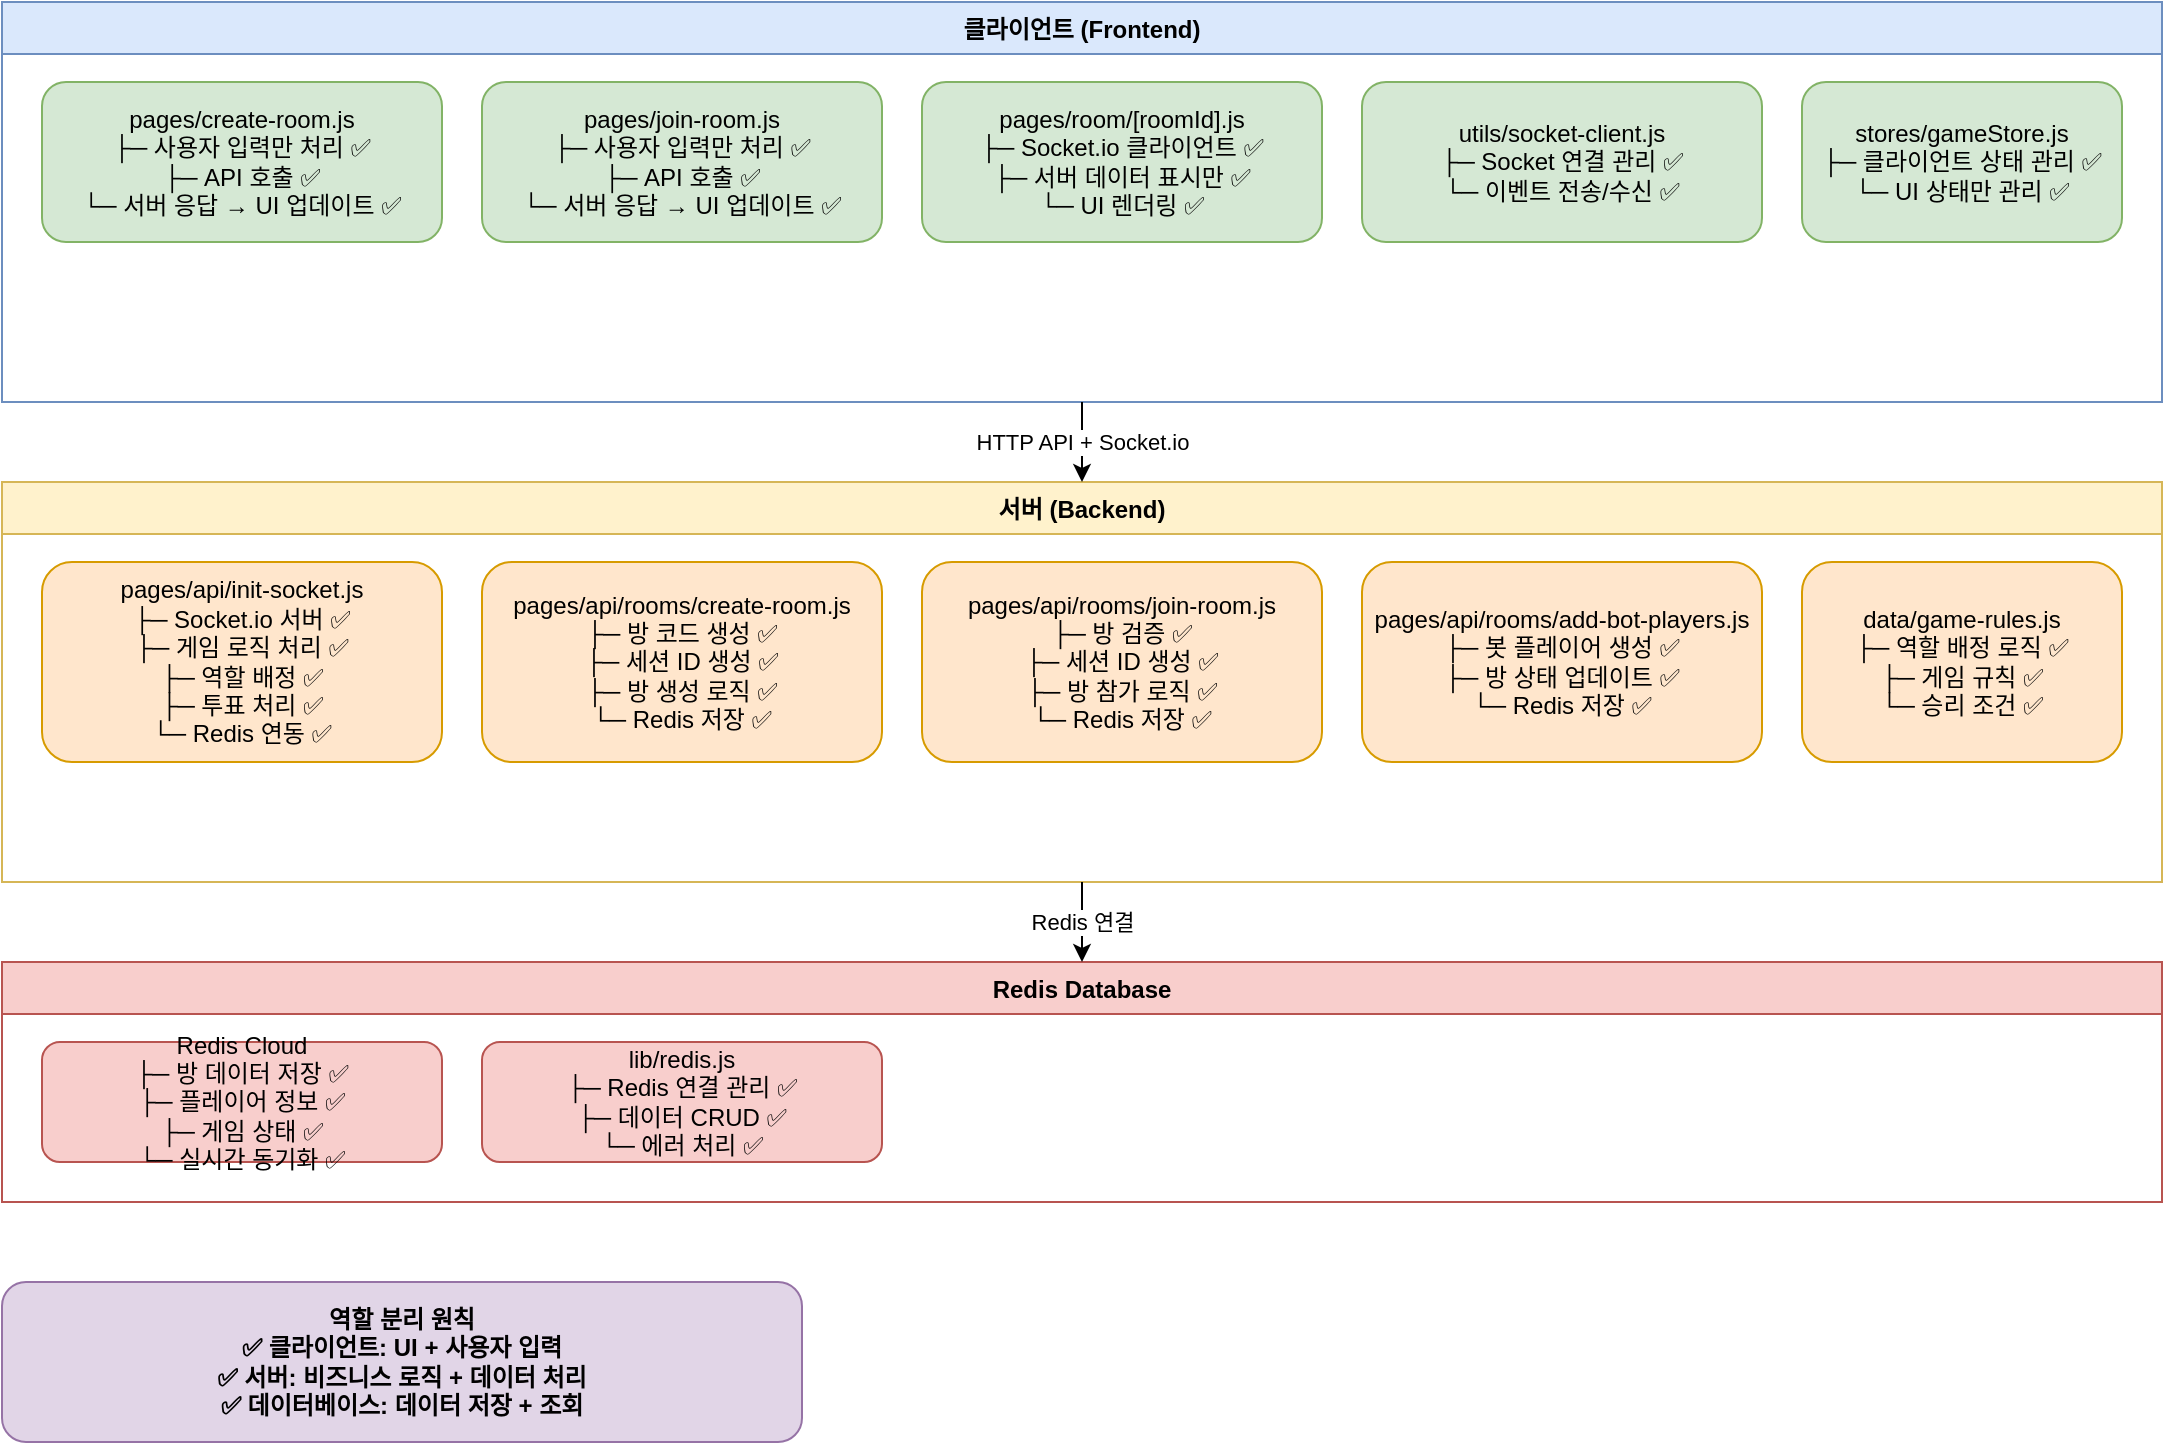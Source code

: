 <mxfile version="22.1.16" type="device">
  <diagram name="수정된 아키텍처" id="corrected-architecture">
    <mxGraphModel dx="1422" dy="794" grid="1" gridSize="10" guides="1" tooltips="1" connect="1" arrows="1" fold="1" page="1" pageScale="1" pageWidth="1169" pageHeight="827" math="0" shadow="0">
      <root>
        <mxCell id="0" />
        <mxCell id="1" parent="0" />
        
        <!-- 클라이언트 레이어 -->
        <mxCell id="client-layer" value="클라이언트 (Frontend)" style="swimlane;fontStyle=1;align=center;verticalAlign=top;childLayout=stackLayout;horizontal=1;startSize=26;horizontalStack=0;resizeParent=1;resizeLast=0;collapsible=1;marginBottom=0;fillColor=#dae8fc;strokeColor=#6c8ebf;" vertex="1" parent="1">
          <mxGeometry x="40" y="40" width="1080" height="200" as="geometry" />
        </mxCell>
        
        <mxCell id="create-room" value="pages/create-room.js&#xa;├─ 사용자 입력만 처리 ✅&#xa;├─ API 호출 ✅&#xa;└─ 서버 응답 → UI 업데이트 ✅" style="rounded=1;whiteSpace=wrap;html=1;fillColor=#d5e8d4;strokeColor=#82b366;" vertex="1" parent="client-layer">
          <mxGeometry x="20" y="40" width="200" height="80" as="geometry" />
        </mxCell>
        
        <mxCell id="join-room" value="pages/join-room.js&#xa;├─ 사용자 입력만 처리 ✅&#xa;├─ API 호출 ✅&#xa;└─ 서버 응답 → UI 업데이트 ✅" style="rounded=1;whiteSpace=wrap;html=1;fillColor=#d5e8d4;strokeColor=#82b366;" vertex="1" parent="client-layer">
          <mxGeometry x="240" y="40" width="200" height="80" as="geometry" />
        </mxCell>
        
        <mxCell id="game-room" value="pages/room/[roomId].js&#xa;├─ Socket.io 클라이언트 ✅&#xa;├─ 서버 데이터 표시만 ✅&#xa;└─ UI 렌더링 ✅" style="rounded=1;whiteSpace=wrap;html=1;fillColor=#d5e8d4;strokeColor=#82b366;" vertex="1" parent="client-layer">
          <mxGeometry x="460" y="40" width="200" height="80" as="geometry" />
        </mxCell>
        
        <mxCell id="socket-client" value="utils/socket-client.js&#xa;├─ Socket 연결 관리 ✅&#xa;└─ 이벤트 전송/수신 ✅" style="rounded=1;whiteSpace=wrap;html=1;fillColor=#d5e8d4;strokeColor=#82b366;" vertex="1" parent="client-layer">
          <mxGeometry x="680" y="40" width="200" height="80" as="geometry" />
        </mxCell>
        
        <mxCell id="zustand" value="stores/gameStore.js&#xa;├─ 클라이언트 상태 관리 ✅&#xa;└─ UI 상태만 관리 ✅" style="rounded=1;whiteSpace=wrap;html=1;fillColor=#d5e8d4;strokeColor=#82b366;" vertex="1" parent="client-layer">
          <mxGeometry x="900" y="40" width="160" height="80" as="geometry" />
        </mxCell>
        
        <!-- 서버 레이어 -->
        <mxCell id="server-layer" value="서버 (Backend)" style="swimlane;fontStyle=1;align=center;verticalAlign=top;childLayout=stackLayout;horizontal=1;startSize=26;horizontalStack=0;resizeParent=1;resizeLast=0;collapsible=1;marginBottom=0;fillColor=#fff2cc;strokeColor=#d6b656;" vertex="1" parent="1">
          <mxGeometry x="40" y="280" width="1080" height="200" as="geometry" />
        </mxCell>
        
        <mxCell id="socket-server" value="pages/api/init-socket.js&#xa;├─ Socket.io 서버 ✅&#xa;├─ 게임 로직 처리 ✅&#xa;├─ 역할 배정 ✅&#xa;├─ 투표 처리 ✅&#xa;└─ Redis 연동 ✅" style="rounded=1;whiteSpace=wrap;html=1;fillColor=#ffe6cc;strokeColor=#d79b00;" vertex="1" parent="server-layer">
          <mxGeometry x="20" y="40" width="200" height="100" as="geometry" />
        </mxCell>
        
        <mxCell id="create-api" value="pages/api/rooms/create-room.js&#xa;├─ 방 코드 생성 ✅&#xa;├─ 세션 ID 생성 ✅&#xa;├─ 방 생성 로직 ✅&#xa;└─ Redis 저장 ✅" style="rounded=1;whiteSpace=wrap;html=1;fillColor=#ffe6cc;strokeColor=#d79b00;" vertex="1" parent="server-layer">
          <mxGeometry x="240" y="40" width="200" height="100" as="geometry" />
        </mxCell>
        
        <mxCell id="join-api" value="pages/api/rooms/join-room.js&#xa;├─ 방 검증 ✅&#xa;├─ 세션 ID 생성 ✅&#xa;├─ 방 참가 로직 ✅&#xa;└─ Redis 저장 ✅" style="rounded=1;whiteSpace=wrap;html=1;fillColor=#ffe6cc;strokeColor=#d79b00;" vertex="1" parent="server-layer">
          <mxGeometry x="460" y="40" width="200" height="100" as="geometry" />
        </mxCell>
        
        <mxCell id="bot-api" value="pages/api/rooms/add-bot-players.js&#xa;├─ 봇 플레이어 생성 ✅&#xa;├─ 방 상태 업데이트 ✅&#xa;└─ Redis 저장 ✅" style="rounded=1;whiteSpace=wrap;html=1;fillColor=#ffe6cc;strokeColor=#d79b00;" vertex="1" parent="server-layer">
          <mxGeometry x="680" y="40" width="200" height="100" as="geometry" />
        </mxCell>
        
        <mxCell id="game-logic" value="data/game-rules.js&#xa;├─ 역할 배정 로직 ✅&#xa;├─ 게임 규칙 ✅&#xa;└─ 승리 조건 ✅" style="rounded=1;whiteSpace=wrap;html=1;fillColor=#ffe6cc;strokeColor=#d79b00;" vertex="1" parent="server-layer">
          <mxGeometry x="900" y="40" width="160" height="100" as="geometry" />
        </mxCell>
        
        <!-- 데이터베이스 레이어 -->
        <mxCell id="db-layer" value="Redis Database" style="swimlane;fontStyle=1;align=center;verticalAlign=top;childLayout=stackLayout;horizontal=1;startSize=26;horizontalStack=0;resizeParent=1;resizeLast=0;collapsible=1;marginBottom=0;fillColor=#f8cecc;strokeColor=#b85450;" vertex="1" parent="1">
          <mxGeometry x="40" y="520" width="1080" height="120" as="geometry" />
        </mxCell>
        
        <mxCell id="redis-data" value="Redis Cloud&#xa;├─ 방 데이터 저장 ✅&#xa;├─ 플레이어 정보 ✅&#xa;├─ 게임 상태 ✅&#xa;└─ 실시간 동기화 ✅" style="rounded=1;whiteSpace=wrap;html=1;fillColor=#f8cecc;strokeColor=#b85450;" vertex="1" parent="db-layer">
          <mxGeometry x="20" y="40" width="200" height="60" as="geometry" />
        </mxCell>
        
        <mxCell id="redis-config" value="lib/redis.js&#xa;├─ Redis 연결 관리 ✅&#xa;├─ 데이터 CRUD ✅&#xa;└─ 에러 처리 ✅" style="rounded=1;whiteSpace=wrap;html=1;fillColor=#f8cecc;strokeColor=#b85450;" vertex="1" parent="db-layer">
          <mxGeometry x="240" y="40" width="200" height="60" as="geometry" />
        </mxCell>
        
        <!-- 연결선 -->
        <mxCell id="client-to-server" value="HTTP API + Socket.io" style="edgeStyle=orthogonalEdgeStyle;rounded=0;orthogonalLoop=1;jettySize=auto;html=1;exitX=0.5;exitY=1;exitDx=0;exitDy=0;entryX=0.5;entryY=0;entryDx=0;entryDy=0;" edge="1" parent="1" source="client-layer" target="server-layer">
          <mxGeometry relative="1" as="geometry" />
        </mxCell>
        
        <mxCell id="server-to-db" value="Redis 연결" style="edgeStyle=orthogonalEdgeStyle;rounded=0;orthogonalLoop=1;jettySize=auto;html=1;exitX=0.5;exitY=1;exitDx=0;exitDy=0;entryX=0.5;entryY=0;entryDx=0;entryDy=0;" edge="1" parent="1" source="server-layer" target="db-layer">
          <mxGeometry relative="1" as="geometry" />
        </mxCell>
        
        <!-- 역할 분리 표시 -->
        <mxCell id="role-separation" value="역할 분리 원칙&#xa;✅ 클라이언트: UI + 사용자 입력&#xa;✅ 서버: 비즈니스 로직 + 데이터 처리&#xa;✅ 데이터베이스: 데이터 저장 + 조회" style="rounded=1;whiteSpace=wrap;html=1;fillColor=#e1d5e7;strokeColor=#9673a6;fontStyle=1;" vertex="1" parent="1">
          <mxGeometry x="40" y="680" width="400" height="80" as="geometry" />
        </mxCell>
        
      </root>
    </mxGraphModel>
  </diagram>
</mxfile>
